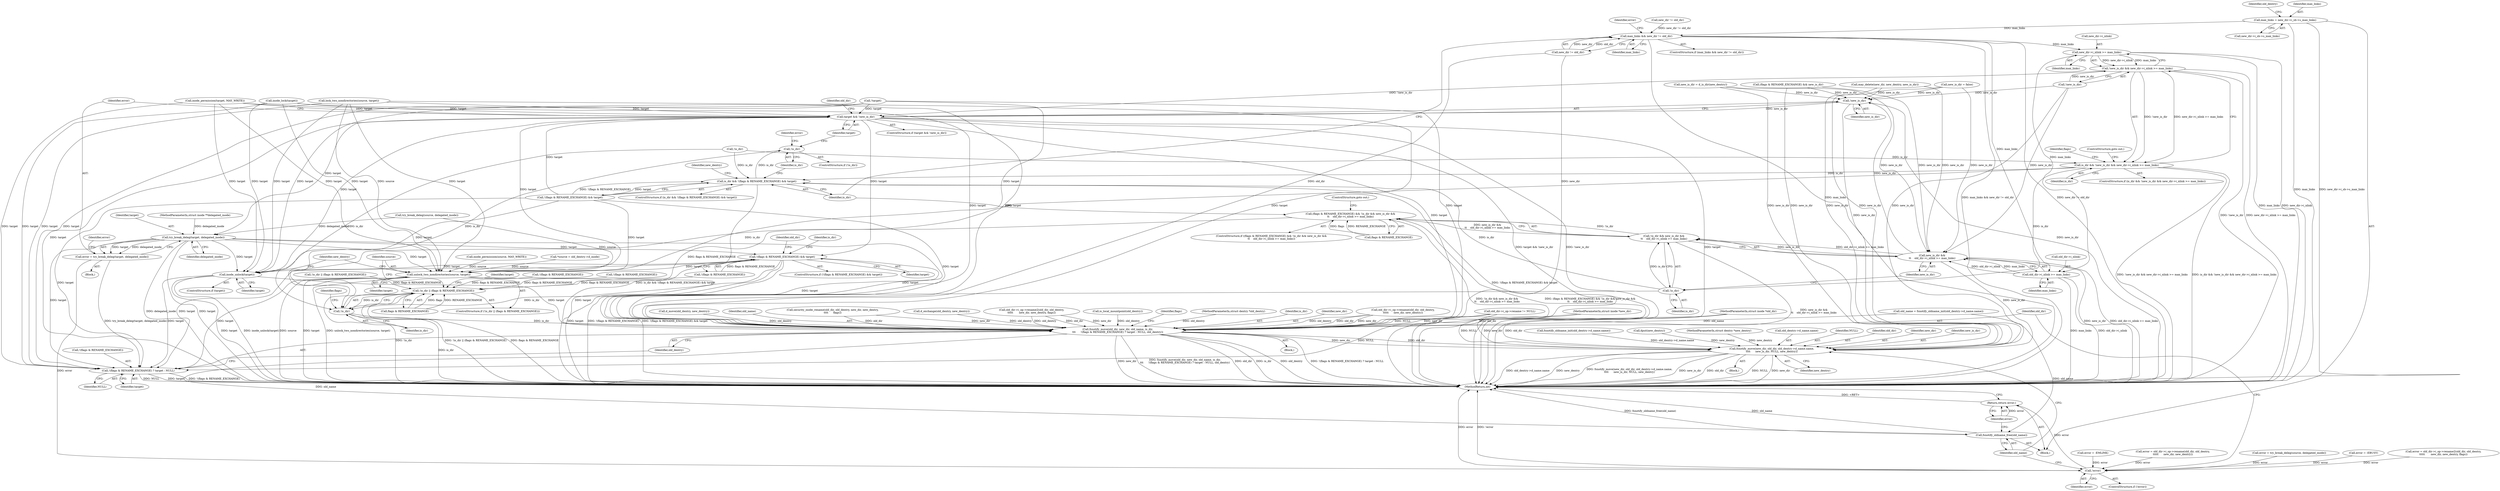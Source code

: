 digraph "0_linux_9409e22acdfc9153f88d9b1ed2bd2a5b34d2d3ca@pointer" {
"1000134" [label="(Call,max_links = new_dir->i_sb->s_max_links)"];
"1000309" [label="(Call,max_links && new_dir != old_dir)"];
"1000325" [label="(Call,new_dir->i_nlink >= max_links)"];
"1000322" [label="(Call,!new_is_dir && new_dir->i_nlink >= max_links)"];
"1000320" [label="(Call,is_dir && !new_is_dir && new_dir->i_nlink >= max_links)"];
"1000337" [label="(Call,!is_dir)"];
"1000336" [label="(Call,!is_dir && new_is_dir &&\n\t\t    old_dir->i_nlink >= max_links)"];
"1000332" [label="(Call,(flags & RENAME_EXCHANGE) && !is_dir && new_is_dir &&\n\t\t    old_dir->i_nlink >= max_links)"];
"1000465" [label="(Call,!is_dir || (flags & RENAME_EXCHANGE))"];
"1000348" [label="(Call,is_dir && !(flags & RENAME_EXCHANGE) && target)"];
"1000359" [label="(Call,!is_dir)"];
"1000466" [label="(Call,!is_dir)"];
"1000485" [label="(Call,fsnotify_move(old_dir, new_dir, old_name, is_dir,\n\t\t\t      !(flags & RENAME_EXCHANGE) ? target : NULL, old_dentry))"];
"1000503" [label="(Call,fsnotify_move(new_dir, old_dir, old_dentry->d_name.name,\n\t\t\t\t      new_is_dir, NULL, new_dentry))"];
"1000514" [label="(Call,fsnotify_oldname_free(old_name))"];
"1000371" [label="(Call,target && !new_is_dir)"];
"1000378" [label="(Call,try_break_deleg(target, delegated_inode))"];
"1000376" [label="(Call,error = try_break_deleg(target, delegated_inode))"];
"1000482" [label="(Call,!error)"];
"1000516" [label="(Return,return error;)"];
"1000421" [label="(Call,!(flags & RENAME_EXCHANGE) && target)"];
"1000471" [label="(Call,unlock_two_nondirectories(source, target))"];
"1000490" [label="(Call,!(flags & RENAME_EXCHANGE) ? target : NULL)"];
"1000477" [label="(Call,inode_unlock(target))"];
"1000341" [label="(Call,old_dir->i_nlink >= max_links)"];
"1000339" [label="(Call,new_is_dir &&\n\t\t    old_dir->i_nlink >= max_links)"];
"1000373" [label="(Call,!new_is_dir)"];
"1000105" [label="(MethodParameterIn,struct inode *new_dir)"];
"1000496" [label="(Identifier,NULL)"];
"1000345" [label="(Identifier,max_links)"];
"1000348" [label="(Call,is_dir && !(flags & RENAME_EXCHANGE) && target)"];
"1000295" [label="(Call,inode_lock(target))"];
"1000377" [label="(Identifier,error)"];
"1000464" [label="(ControlStructure,if (!is_dir || (flags & RENAME_EXCHANGE)))"];
"1000497" [label="(Identifier,old_dentry)"];
"1000518" [label="(MethodReturn,int)"];
"1000310" [label="(Identifier,max_links)"];
"1000320" [label="(Call,is_dir && !new_is_dir && new_dir->i_nlink >= max_links)"];
"1000372" [label="(Identifier,target)"];
"1000456" [label="(Call,d_move(old_dentry, new_dentry))"];
"1000341" [label="(Call,old_dir->i_nlink >= max_links)"];
"1000315" [label="(Call,error = -EMLINK)"];
"1000512" [label="(Identifier,NULL)"];
"1000316" [label="(Identifier,error)"];
"1000505" [label="(Identifier,old_dir)"];
"1000109" [label="(Block,)"];
"1000332" [label="(Call,(flags & RENAME_EXCHANGE) && !is_dir && new_is_dir &&\n\t\t    old_dir->i_nlink >= max_links)"];
"1000103" [label="(MethodParameterIn,struct inode *old_dir)"];
"1000321" [label="(Identifier,is_dir)"];
"1000482" [label="(Call,!error)"];
"1000488" [label="(Identifier,old_name)"];
"1000382" [label="(Identifier,error)"];
"1000329" [label="(Identifier,max_links)"];
"1000323" [label="(Call,!new_is_dir)"];
"1000421" [label="(Call,!(flags & RENAME_EXCHANGE) && target)"];
"1000378" [label="(Call,try_break_deleg(target, delegated_inode))"];
"1000333" [label="(Call,flags & RENAME_EXCHANGE)"];
"1000514" [label="(Call,fsnotify_oldname_free(old_name))"];
"1000392" [label="(Call,error = old_dir->i_op->rename(old_dir, old_dentry,\n\t\t\t\t\t      new_dir, new_dentry))"];
"1000477" [label="(Call,inode_unlock(target))"];
"1000460" [label="(Call,d_exchange(old_dentry, new_dentry))"];
"1000330" [label="(ControlStructure,goto out;)"];
"1000468" [label="(Call,flags & RENAME_EXCHANGE)"];
"1000469" [label="(Identifier,flags)"];
"1000490" [label="(Call,!(flags & RENAME_EXCHANGE) ? target : NULL)"];
"1000483" [label="(Identifier,error)"];
"1000481" [label="(ControlStructure,if (!error))"];
"1000484" [label="(Block,)"];
"1000363" [label="(Identifier,error)"];
"1000402" [label="(Call,old_dir->i_op->rename != NULL)"];
"1000517" [label="(Identifier,error)"];
"1000349" [label="(Identifier,is_dir)"];
"1000388" [label="(Identifier,old_dir)"];
"1000475" [label="(ControlStructure,if (target))"];
"1000253" [label="(Call,inode_permission(target, MAY_WRITE))"];
"1000516" [label="(Return,return error;)"];
"1000272" [label="(Call,old_name = fsnotify_oldname_init(old_dentry->d_name.name))"];
"1000411" [label="(Call,old_dir->i_op->rename2(old_dir, old_dentry,\n\t\t\t\t\t       new_dir, new_dentry, flags))"];
"1000130" [label="(Call,new_is_dir = false)"];
"1000360" [label="(Identifier,is_dir)"];
"1000471" [label="(Call,unlock_two_nondirectories(source, target))"];
"1000309" [label="(Call,max_links && new_dir != old_dir)"];
"1000262" [label="(Call,security_inode_rename(old_dir, old_dentry, new_dir, new_dentry,\n\t\t\t\t      flags))"];
"1000370" [label="(ControlStructure,if (target && !new_is_dir))"];
"1000486" [label="(Identifier,old_dir)"];
"1000190" [label="(Call,may_delete(new_dir, new_dentry, new_is_dir))"];
"1000289" [label="(Call,lock_two_nondirectories(source, target))"];
"1000283" [label="(Call,!is_dir || (flags & RENAME_EXCHANGE))"];
"1000504" [label="(Identifier,new_dir)"];
"1000375" [label="(Block,)"];
"1000284" [label="(Call,!is_dir)"];
"1000134" [label="(Call,max_links = new_dir->i_sb->s_max_links)"];
"1000334" [label="(Identifier,flags)"];
"1000303" [label="(Call,is_local_mountpoint(old_dentry))"];
"1000472" [label="(Identifier,source)"];
"1000495" [label="(Identifier,target)"];
"1000429" [label="(Identifier,is_dir)"];
"1000357" [label="(Identifier,new_dentry)"];
"1000500" [label="(Identifier,flags)"];
"1000322" [label="(Call,!new_is_dir && new_dir->i_nlink >= max_links)"];
"1000476" [label="(Identifier,target)"];
"1000136" [label="(Call,new_dir->i_sb->s_max_links)"];
"1000319" [label="(ControlStructure,if (is_dir && !new_is_dir && new_dir->i_nlink >= max_links))"];
"1000346" [label="(ControlStructure,goto out;)"];
"1000467" [label="(Identifier,is_dir)"];
"1000420" [label="(ControlStructure,if (!(flags & RENAME_EXCHANGE) && target))"];
"1000511" [label="(Identifier,new_is_dir)"];
"1000445" [label="(Identifier,old_dir)"];
"1000337" [label="(Call,!is_dir)"];
"1000274" [label="(Call,fsnotify_oldname_init(old_dentry->d_name.name))"];
"1000380" [label="(Identifier,delegated_inode)"];
"1000362" [label="(Call,error = try_break_deleg(source, delegated_inode))"];
"1000162" [label="(Call,!target)"];
"1000347" [label="(ControlStructure,if (is_dir && !(flags & RENAME_EXCHANGE) && target))"];
"1000104" [label="(MethodParameterIn,struct dentry *old_dentry)"];
"1000338" [label="(Identifier,is_dir)"];
"1000379" [label="(Identifier,target)"];
"1000426" [label="(Identifier,target)"];
"1000371" [label="(Call,target && !new_is_dir)"];
"1000350" [label="(Call,!(flags & RENAME_EXCHANGE) && target)"];
"1000489" [label="(Identifier,is_dir)"];
"1000373" [label="(Call,!new_is_dir)"];
"1000245" [label="(Call,(flags & RENAME_EXCHANGE) && new_is_dir)"];
"1000479" [label="(Call,dput(new_dentry))"];
"1000308" [label="(ControlStructure,if (max_links && new_dir != old_dir))"];
"1000502" [label="(Block,)"];
"1000515" [label="(Identifier,old_name)"];
"1000172" [label="(Call,new_is_dir = d_is_dir(new_dentry))"];
"1000144" [label="(Identifier,old_dentry)"];
"1000513" [label="(Identifier,new_dentry)"];
"1000374" [label="(Identifier,new_is_dir)"];
"1000351" [label="(Call,!(flags & RENAME_EXCHANGE))"];
"1000480" [label="(Identifier,new_dentry)"];
"1000473" [label="(Identifier,target)"];
"1000106" [label="(MethodParameterIn,struct dentry *new_dentry)"];
"1000359" [label="(Call,!is_dir)"];
"1000340" [label="(Identifier,new_is_dir)"];
"1000491" [label="(Call,!(flags & RENAME_EXCHANGE))"];
"1000487" [label="(Identifier,new_dir)"];
"1000422" [label="(Call,!(flags & RENAME_EXCHANGE))"];
"1000325" [label="(Call,new_dir->i_nlink >= max_links)"];
"1000326" [label="(Call,new_dir->i_nlink)"];
"1000466" [label="(Call,!is_dir)"];
"1000376" [label="(Call,error = try_break_deleg(target, delegated_inode))"];
"1000336" [label="(Call,!is_dir && new_is_dir &&\n\t\t    old_dir->i_nlink >= max_links)"];
"1000297" [label="(Call,error = -EBUSY)"];
"1000339" [label="(Call,new_is_dir &&\n\t\t    old_dir->i_nlink >= max_links)"];
"1000118" [label="(Call,*source = old_dentry->d_inode)"];
"1000342" [label="(Call,old_dir->i_nlink)"];
"1000478" [label="(Identifier,target)"];
"1000503" [label="(Call,fsnotify_move(new_dir, old_dir, old_dentry->d_name.name,\n\t\t\t\t      new_is_dir, NULL, new_dentry))"];
"1000409" [label="(Call,error = old_dir->i_op->rename2(old_dir, old_dentry,\n\t\t\t\t\t       new_dir, new_dentry, flags))"];
"1000331" [label="(ControlStructure,if ((flags & RENAME_EXCHANGE) && !is_dir && new_is_dir &&\n\t\t    old_dir->i_nlink >= max_links))"];
"1000394" [label="(Call,old_dir->i_op->rename(old_dir, old_dentry,\n\t\t\t\t\t      new_dir, new_dentry))"];
"1000364" [label="(Call,try_break_deleg(source, delegated_inode))"];
"1000228" [label="(Call,new_dir != old_dir)"];
"1000506" [label="(Call,old_dentry->d_name.name)"];
"1000237" [label="(Call,inode_permission(source, MAY_WRITE))"];
"1000311" [label="(Call,new_dir != old_dir)"];
"1000107" [label="(MethodParameterIn,struct inode **delegated_inode)"];
"1000358" [label="(ControlStructure,if (!is_dir))"];
"1000465" [label="(Call,!is_dir || (flags & RENAME_EXCHANGE))"];
"1000452" [label="(Call,!(flags & RENAME_EXCHANGE))"];
"1000485" [label="(Call,fsnotify_move(old_dir, new_dir, old_name, is_dir,\n\t\t\t      !(flags & RENAME_EXCHANGE) ? target : NULL, old_dentry))"];
"1000135" [label="(Identifier,max_links)"];
"1000134" -> "1000109"  [label="AST: "];
"1000134" -> "1000136"  [label="CFG: "];
"1000135" -> "1000134"  [label="AST: "];
"1000136" -> "1000134"  [label="AST: "];
"1000144" -> "1000134"  [label="CFG: "];
"1000134" -> "1000518"  [label="DDG: max_links"];
"1000134" -> "1000518"  [label="DDG: new_dir->i_sb->s_max_links"];
"1000134" -> "1000309"  [label="DDG: max_links"];
"1000309" -> "1000308"  [label="AST: "];
"1000309" -> "1000310"  [label="CFG: "];
"1000309" -> "1000311"  [label="CFG: "];
"1000310" -> "1000309"  [label="AST: "];
"1000311" -> "1000309"  [label="AST: "];
"1000316" -> "1000309"  [label="CFG: "];
"1000349" -> "1000309"  [label="CFG: "];
"1000309" -> "1000518"  [label="DDG: max_links"];
"1000309" -> "1000518"  [label="DDG: max_links && new_dir != old_dir"];
"1000309" -> "1000518"  [label="DDG: new_dir != old_dir"];
"1000228" -> "1000309"  [label="DDG: new_dir != old_dir"];
"1000311" -> "1000309"  [label="DDG: new_dir"];
"1000311" -> "1000309"  [label="DDG: old_dir"];
"1000309" -> "1000325"  [label="DDG: max_links"];
"1000309" -> "1000341"  [label="DDG: max_links"];
"1000325" -> "1000322"  [label="AST: "];
"1000325" -> "1000329"  [label="CFG: "];
"1000326" -> "1000325"  [label="AST: "];
"1000329" -> "1000325"  [label="AST: "];
"1000322" -> "1000325"  [label="CFG: "];
"1000325" -> "1000518"  [label="DDG: new_dir->i_nlink"];
"1000325" -> "1000518"  [label="DDG: max_links"];
"1000325" -> "1000322"  [label="DDG: new_dir->i_nlink"];
"1000325" -> "1000322"  [label="DDG: max_links"];
"1000325" -> "1000341"  [label="DDG: max_links"];
"1000322" -> "1000320"  [label="AST: "];
"1000322" -> "1000323"  [label="CFG: "];
"1000323" -> "1000322"  [label="AST: "];
"1000320" -> "1000322"  [label="CFG: "];
"1000322" -> "1000518"  [label="DDG: new_dir->i_nlink >= max_links"];
"1000322" -> "1000518"  [label="DDG: !new_is_dir"];
"1000322" -> "1000320"  [label="DDG: !new_is_dir"];
"1000322" -> "1000320"  [label="DDG: new_dir->i_nlink >= max_links"];
"1000323" -> "1000322"  [label="DDG: new_is_dir"];
"1000322" -> "1000371"  [label="DDG: !new_is_dir"];
"1000320" -> "1000319"  [label="AST: "];
"1000320" -> "1000321"  [label="CFG: "];
"1000321" -> "1000320"  [label="AST: "];
"1000330" -> "1000320"  [label="CFG: "];
"1000334" -> "1000320"  [label="CFG: "];
"1000320" -> "1000518"  [label="DDG: !new_is_dir && new_dir->i_nlink >= max_links"];
"1000320" -> "1000518"  [label="DDG: is_dir && !new_is_dir && new_dir->i_nlink >= max_links"];
"1000284" -> "1000320"  [label="DDG: is_dir"];
"1000320" -> "1000337"  [label="DDG: is_dir"];
"1000320" -> "1000348"  [label="DDG: is_dir"];
"1000320" -> "1000466"  [label="DDG: is_dir"];
"1000337" -> "1000336"  [label="AST: "];
"1000337" -> "1000338"  [label="CFG: "];
"1000338" -> "1000337"  [label="AST: "];
"1000340" -> "1000337"  [label="CFG: "];
"1000336" -> "1000337"  [label="CFG: "];
"1000337" -> "1000336"  [label="DDG: is_dir"];
"1000337" -> "1000348"  [label="DDG: is_dir"];
"1000337" -> "1000466"  [label="DDG: is_dir"];
"1000336" -> "1000332"  [label="AST: "];
"1000336" -> "1000339"  [label="CFG: "];
"1000339" -> "1000336"  [label="AST: "];
"1000332" -> "1000336"  [label="CFG: "];
"1000336" -> "1000518"  [label="DDG: new_is_dir &&\n\t\t    old_dir->i_nlink >= max_links"];
"1000336" -> "1000332"  [label="DDG: !is_dir"];
"1000336" -> "1000332"  [label="DDG: new_is_dir &&\n\t\t    old_dir->i_nlink >= max_links"];
"1000339" -> "1000336"  [label="DDG: new_is_dir"];
"1000339" -> "1000336"  [label="DDG: old_dir->i_nlink >= max_links"];
"1000332" -> "1000331"  [label="AST: "];
"1000332" -> "1000333"  [label="CFG: "];
"1000333" -> "1000332"  [label="AST: "];
"1000346" -> "1000332"  [label="CFG: "];
"1000349" -> "1000332"  [label="CFG: "];
"1000332" -> "1000518"  [label="DDG: !is_dir && new_is_dir &&\n\t\t    old_dir->i_nlink >= max_links"];
"1000332" -> "1000518"  [label="DDG: (flags & RENAME_EXCHANGE) && !is_dir && new_is_dir &&\n\t\t    old_dir->i_nlink >= max_links"];
"1000333" -> "1000332"  [label="DDG: flags"];
"1000333" -> "1000332"  [label="DDG: RENAME_EXCHANGE"];
"1000332" -> "1000465"  [label="DDG: flags & RENAME_EXCHANGE"];
"1000465" -> "1000464"  [label="AST: "];
"1000465" -> "1000466"  [label="CFG: "];
"1000465" -> "1000468"  [label="CFG: "];
"1000466" -> "1000465"  [label="AST: "];
"1000468" -> "1000465"  [label="AST: "];
"1000472" -> "1000465"  [label="CFG: "];
"1000476" -> "1000465"  [label="CFG: "];
"1000465" -> "1000518"  [label="DDG: !is_dir || (flags & RENAME_EXCHANGE)"];
"1000465" -> "1000518"  [label="DDG: flags & RENAME_EXCHANGE"];
"1000465" -> "1000518"  [label="DDG: !is_dir"];
"1000466" -> "1000465"  [label="DDG: is_dir"];
"1000468" -> "1000465"  [label="DDG: flags"];
"1000468" -> "1000465"  [label="DDG: RENAME_EXCHANGE"];
"1000283" -> "1000465"  [label="DDG: flags & RENAME_EXCHANGE"];
"1000422" -> "1000465"  [label="DDG: flags & RENAME_EXCHANGE"];
"1000452" -> "1000465"  [label="DDG: flags & RENAME_EXCHANGE"];
"1000351" -> "1000465"  [label="DDG: flags & RENAME_EXCHANGE"];
"1000348" -> "1000347"  [label="AST: "];
"1000348" -> "1000349"  [label="CFG: "];
"1000348" -> "1000350"  [label="CFG: "];
"1000349" -> "1000348"  [label="AST: "];
"1000350" -> "1000348"  [label="AST: "];
"1000357" -> "1000348"  [label="CFG: "];
"1000360" -> "1000348"  [label="CFG: "];
"1000348" -> "1000518"  [label="DDG: is_dir && !(flags & RENAME_EXCHANGE) && target"];
"1000348" -> "1000518"  [label="DDG: !(flags & RENAME_EXCHANGE) && target"];
"1000284" -> "1000348"  [label="DDG: is_dir"];
"1000350" -> "1000348"  [label="DDG: !(flags & RENAME_EXCHANGE)"];
"1000350" -> "1000348"  [label="DDG: target"];
"1000348" -> "1000359"  [label="DDG: is_dir"];
"1000359" -> "1000358"  [label="AST: "];
"1000359" -> "1000360"  [label="CFG: "];
"1000360" -> "1000359"  [label="AST: "];
"1000363" -> "1000359"  [label="CFG: "];
"1000372" -> "1000359"  [label="CFG: "];
"1000359" -> "1000466"  [label="DDG: is_dir"];
"1000466" -> "1000467"  [label="CFG: "];
"1000467" -> "1000466"  [label="AST: "];
"1000469" -> "1000466"  [label="CFG: "];
"1000466" -> "1000518"  [label="DDG: is_dir"];
"1000284" -> "1000466"  [label="DDG: is_dir"];
"1000466" -> "1000485"  [label="DDG: is_dir"];
"1000485" -> "1000484"  [label="AST: "];
"1000485" -> "1000497"  [label="CFG: "];
"1000486" -> "1000485"  [label="AST: "];
"1000487" -> "1000485"  [label="AST: "];
"1000488" -> "1000485"  [label="AST: "];
"1000489" -> "1000485"  [label="AST: "];
"1000490" -> "1000485"  [label="AST: "];
"1000497" -> "1000485"  [label="AST: "];
"1000500" -> "1000485"  [label="CFG: "];
"1000485" -> "1000518"  [label="DDG: old_dir"];
"1000485" -> "1000518"  [label="DDG: is_dir"];
"1000485" -> "1000518"  [label="DDG: old_dentry"];
"1000485" -> "1000518"  [label="DDG: !(flags & RENAME_EXCHANGE) ? target : NULL"];
"1000485" -> "1000518"  [label="DDG: new_dir"];
"1000485" -> "1000518"  [label="DDG: fsnotify_move(old_dir, new_dir, old_name, is_dir,\n\t\t\t      !(flags & RENAME_EXCHANGE) ? target : NULL, old_dentry)"];
"1000411" -> "1000485"  [label="DDG: old_dir"];
"1000411" -> "1000485"  [label="DDG: new_dir"];
"1000411" -> "1000485"  [label="DDG: old_dentry"];
"1000311" -> "1000485"  [label="DDG: old_dir"];
"1000311" -> "1000485"  [label="DDG: new_dir"];
"1000262" -> "1000485"  [label="DDG: old_dir"];
"1000262" -> "1000485"  [label="DDG: new_dir"];
"1000394" -> "1000485"  [label="DDG: old_dir"];
"1000394" -> "1000485"  [label="DDG: new_dir"];
"1000394" -> "1000485"  [label="DDG: old_dentry"];
"1000103" -> "1000485"  [label="DDG: old_dir"];
"1000105" -> "1000485"  [label="DDG: new_dir"];
"1000272" -> "1000485"  [label="DDG: old_name"];
"1000289" -> "1000485"  [label="DDG: target"];
"1000295" -> "1000485"  [label="DDG: target"];
"1000253" -> "1000485"  [label="DDG: target"];
"1000421" -> "1000485"  [label="DDG: target"];
"1000378" -> "1000485"  [label="DDG: target"];
"1000471" -> "1000485"  [label="DDG: target"];
"1000371" -> "1000485"  [label="DDG: target"];
"1000350" -> "1000485"  [label="DDG: target"];
"1000162" -> "1000485"  [label="DDG: target"];
"1000477" -> "1000485"  [label="DDG: target"];
"1000402" -> "1000485"  [label="DDG: NULL"];
"1000460" -> "1000485"  [label="DDG: old_dentry"];
"1000456" -> "1000485"  [label="DDG: old_dentry"];
"1000303" -> "1000485"  [label="DDG: old_dentry"];
"1000104" -> "1000485"  [label="DDG: old_dentry"];
"1000485" -> "1000503"  [label="DDG: new_dir"];
"1000485" -> "1000503"  [label="DDG: old_dir"];
"1000485" -> "1000514"  [label="DDG: old_name"];
"1000503" -> "1000502"  [label="AST: "];
"1000503" -> "1000513"  [label="CFG: "];
"1000504" -> "1000503"  [label="AST: "];
"1000505" -> "1000503"  [label="AST: "];
"1000506" -> "1000503"  [label="AST: "];
"1000511" -> "1000503"  [label="AST: "];
"1000512" -> "1000503"  [label="AST: "];
"1000513" -> "1000503"  [label="AST: "];
"1000515" -> "1000503"  [label="CFG: "];
"1000503" -> "1000518"  [label="DDG: old_dentry->d_name.name"];
"1000503" -> "1000518"  [label="DDG: new_dentry"];
"1000503" -> "1000518"  [label="DDG: fsnotify_move(new_dir, old_dir, old_dentry->d_name.name,\n\t\t\t\t      new_is_dir, NULL, new_dentry)"];
"1000503" -> "1000518"  [label="DDG: new_is_dir"];
"1000503" -> "1000518"  [label="DDG: old_dir"];
"1000503" -> "1000518"  [label="DDG: NULL"];
"1000503" -> "1000518"  [label="DDG: new_dir"];
"1000105" -> "1000503"  [label="DDG: new_dir"];
"1000103" -> "1000503"  [label="DDG: old_dir"];
"1000274" -> "1000503"  [label="DDG: old_dentry->d_name.name"];
"1000323" -> "1000503"  [label="DDG: new_is_dir"];
"1000373" -> "1000503"  [label="DDG: new_is_dir"];
"1000245" -> "1000503"  [label="DDG: new_is_dir"];
"1000130" -> "1000503"  [label="DDG: new_is_dir"];
"1000339" -> "1000503"  [label="DDG: new_is_dir"];
"1000190" -> "1000503"  [label="DDG: new_is_dir"];
"1000172" -> "1000503"  [label="DDG: new_is_dir"];
"1000402" -> "1000503"  [label="DDG: NULL"];
"1000479" -> "1000503"  [label="DDG: new_dentry"];
"1000106" -> "1000503"  [label="DDG: new_dentry"];
"1000514" -> "1000109"  [label="AST: "];
"1000514" -> "1000515"  [label="CFG: "];
"1000515" -> "1000514"  [label="AST: "];
"1000517" -> "1000514"  [label="CFG: "];
"1000514" -> "1000518"  [label="DDG: fsnotify_oldname_free(old_name)"];
"1000514" -> "1000518"  [label="DDG: old_name"];
"1000272" -> "1000514"  [label="DDG: old_name"];
"1000371" -> "1000370"  [label="AST: "];
"1000371" -> "1000372"  [label="CFG: "];
"1000371" -> "1000373"  [label="CFG: "];
"1000372" -> "1000371"  [label="AST: "];
"1000373" -> "1000371"  [label="AST: "];
"1000377" -> "1000371"  [label="CFG: "];
"1000388" -> "1000371"  [label="CFG: "];
"1000371" -> "1000518"  [label="DDG: !new_is_dir"];
"1000371" -> "1000518"  [label="DDG: target"];
"1000371" -> "1000518"  [label="DDG: target && !new_is_dir"];
"1000289" -> "1000371"  [label="DDG: target"];
"1000295" -> "1000371"  [label="DDG: target"];
"1000253" -> "1000371"  [label="DDG: target"];
"1000162" -> "1000371"  [label="DDG: target"];
"1000350" -> "1000371"  [label="DDG: target"];
"1000373" -> "1000371"  [label="DDG: new_is_dir"];
"1000371" -> "1000378"  [label="DDG: target"];
"1000371" -> "1000421"  [label="DDG: target"];
"1000371" -> "1000471"  [label="DDG: target"];
"1000371" -> "1000477"  [label="DDG: target"];
"1000371" -> "1000490"  [label="DDG: target"];
"1000378" -> "1000376"  [label="AST: "];
"1000378" -> "1000380"  [label="CFG: "];
"1000379" -> "1000378"  [label="AST: "];
"1000380" -> "1000378"  [label="AST: "];
"1000376" -> "1000378"  [label="CFG: "];
"1000378" -> "1000518"  [label="DDG: delegated_inode"];
"1000378" -> "1000518"  [label="DDG: target"];
"1000378" -> "1000376"  [label="DDG: target"];
"1000378" -> "1000376"  [label="DDG: delegated_inode"];
"1000364" -> "1000378"  [label="DDG: delegated_inode"];
"1000107" -> "1000378"  [label="DDG: delegated_inode"];
"1000378" -> "1000421"  [label="DDG: target"];
"1000378" -> "1000471"  [label="DDG: target"];
"1000378" -> "1000477"  [label="DDG: target"];
"1000378" -> "1000490"  [label="DDG: target"];
"1000376" -> "1000375"  [label="AST: "];
"1000377" -> "1000376"  [label="AST: "];
"1000382" -> "1000376"  [label="CFG: "];
"1000376" -> "1000518"  [label="DDG: try_break_deleg(target, delegated_inode)"];
"1000376" -> "1000482"  [label="DDG: error"];
"1000482" -> "1000481"  [label="AST: "];
"1000482" -> "1000483"  [label="CFG: "];
"1000483" -> "1000482"  [label="AST: "];
"1000486" -> "1000482"  [label="CFG: "];
"1000515" -> "1000482"  [label="CFG: "];
"1000482" -> "1000518"  [label="DDG: error"];
"1000482" -> "1000518"  [label="DDG: !error"];
"1000297" -> "1000482"  [label="DDG: error"];
"1000315" -> "1000482"  [label="DDG: error"];
"1000392" -> "1000482"  [label="DDG: error"];
"1000409" -> "1000482"  [label="DDG: error"];
"1000362" -> "1000482"  [label="DDG: error"];
"1000482" -> "1000516"  [label="DDG: error"];
"1000516" -> "1000109"  [label="AST: "];
"1000516" -> "1000517"  [label="CFG: "];
"1000517" -> "1000516"  [label="AST: "];
"1000518" -> "1000516"  [label="CFG: "];
"1000516" -> "1000518"  [label="DDG: <RET>"];
"1000517" -> "1000516"  [label="DDG: error"];
"1000421" -> "1000420"  [label="AST: "];
"1000421" -> "1000422"  [label="CFG: "];
"1000421" -> "1000426"  [label="CFG: "];
"1000422" -> "1000421"  [label="AST: "];
"1000426" -> "1000421"  [label="AST: "];
"1000429" -> "1000421"  [label="CFG: "];
"1000445" -> "1000421"  [label="CFG: "];
"1000421" -> "1000518"  [label="DDG: target"];
"1000421" -> "1000518"  [label="DDG: !(flags & RENAME_EXCHANGE)"];
"1000421" -> "1000518"  [label="DDG: !(flags & RENAME_EXCHANGE) && target"];
"1000422" -> "1000421"  [label="DDG: flags & RENAME_EXCHANGE"];
"1000421" -> "1000471"  [label="DDG: target"];
"1000421" -> "1000477"  [label="DDG: target"];
"1000421" -> "1000490"  [label="DDG: target"];
"1000471" -> "1000464"  [label="AST: "];
"1000471" -> "1000473"  [label="CFG: "];
"1000472" -> "1000471"  [label="AST: "];
"1000473" -> "1000471"  [label="AST: "];
"1000480" -> "1000471"  [label="CFG: "];
"1000471" -> "1000518"  [label="DDG: source"];
"1000471" -> "1000518"  [label="DDG: target"];
"1000471" -> "1000518"  [label="DDG: unlock_two_nondirectories(source, target)"];
"1000364" -> "1000471"  [label="DDG: source"];
"1000289" -> "1000471"  [label="DDG: source"];
"1000289" -> "1000471"  [label="DDG: target"];
"1000237" -> "1000471"  [label="DDG: source"];
"1000118" -> "1000471"  [label="DDG: source"];
"1000295" -> "1000471"  [label="DDG: target"];
"1000253" -> "1000471"  [label="DDG: target"];
"1000162" -> "1000471"  [label="DDG: target"];
"1000350" -> "1000471"  [label="DDG: target"];
"1000471" -> "1000490"  [label="DDG: target"];
"1000490" -> "1000495"  [label="CFG: "];
"1000490" -> "1000496"  [label="CFG: "];
"1000491" -> "1000490"  [label="AST: "];
"1000495" -> "1000490"  [label="AST: "];
"1000496" -> "1000490"  [label="AST: "];
"1000497" -> "1000490"  [label="CFG: "];
"1000490" -> "1000518"  [label="DDG: NULL"];
"1000490" -> "1000518"  [label="DDG: target"];
"1000490" -> "1000518"  [label="DDG: !(flags & RENAME_EXCHANGE)"];
"1000289" -> "1000490"  [label="DDG: target"];
"1000295" -> "1000490"  [label="DDG: target"];
"1000253" -> "1000490"  [label="DDG: target"];
"1000350" -> "1000490"  [label="DDG: target"];
"1000162" -> "1000490"  [label="DDG: target"];
"1000477" -> "1000490"  [label="DDG: target"];
"1000402" -> "1000490"  [label="DDG: NULL"];
"1000477" -> "1000475"  [label="AST: "];
"1000477" -> "1000478"  [label="CFG: "];
"1000478" -> "1000477"  [label="AST: "];
"1000480" -> "1000477"  [label="CFG: "];
"1000477" -> "1000518"  [label="DDG: inode_unlock(target)"];
"1000477" -> "1000518"  [label="DDG: target"];
"1000289" -> "1000477"  [label="DDG: target"];
"1000295" -> "1000477"  [label="DDG: target"];
"1000253" -> "1000477"  [label="DDG: target"];
"1000162" -> "1000477"  [label="DDG: target"];
"1000350" -> "1000477"  [label="DDG: target"];
"1000341" -> "1000339"  [label="AST: "];
"1000341" -> "1000345"  [label="CFG: "];
"1000342" -> "1000341"  [label="AST: "];
"1000345" -> "1000341"  [label="AST: "];
"1000339" -> "1000341"  [label="CFG: "];
"1000341" -> "1000518"  [label="DDG: old_dir->i_nlink"];
"1000341" -> "1000518"  [label="DDG: max_links"];
"1000341" -> "1000339"  [label="DDG: old_dir->i_nlink"];
"1000341" -> "1000339"  [label="DDG: max_links"];
"1000339" -> "1000340"  [label="CFG: "];
"1000340" -> "1000339"  [label="AST: "];
"1000339" -> "1000518"  [label="DDG: new_is_dir"];
"1000339" -> "1000518"  [label="DDG: old_dir->i_nlink >= max_links"];
"1000323" -> "1000339"  [label="DDG: new_is_dir"];
"1000245" -> "1000339"  [label="DDG: new_is_dir"];
"1000130" -> "1000339"  [label="DDG: new_is_dir"];
"1000190" -> "1000339"  [label="DDG: new_is_dir"];
"1000172" -> "1000339"  [label="DDG: new_is_dir"];
"1000339" -> "1000373"  [label="DDG: new_is_dir"];
"1000373" -> "1000374"  [label="CFG: "];
"1000374" -> "1000373"  [label="AST: "];
"1000373" -> "1000518"  [label="DDG: new_is_dir"];
"1000323" -> "1000373"  [label="DDG: new_is_dir"];
"1000245" -> "1000373"  [label="DDG: new_is_dir"];
"1000130" -> "1000373"  [label="DDG: new_is_dir"];
"1000190" -> "1000373"  [label="DDG: new_is_dir"];
"1000172" -> "1000373"  [label="DDG: new_is_dir"];
}
